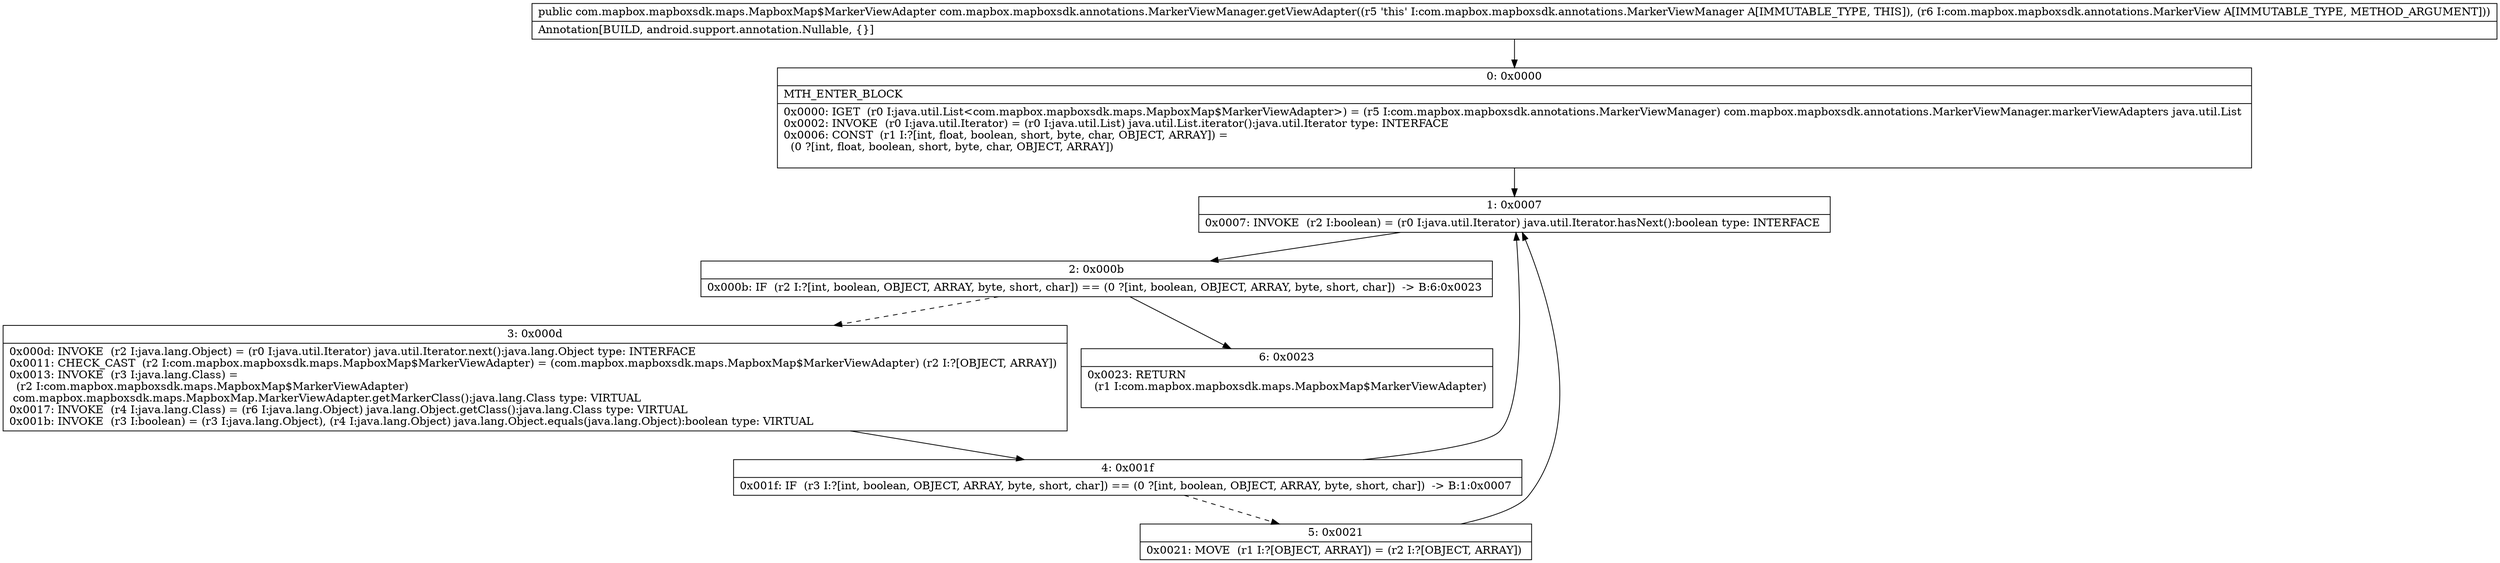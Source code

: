 digraph "CFG forcom.mapbox.mapboxsdk.annotations.MarkerViewManager.getViewAdapter(Lcom\/mapbox\/mapboxsdk\/annotations\/MarkerView;)Lcom\/mapbox\/mapboxsdk\/maps\/MapboxMap$MarkerViewAdapter;" {
Node_0 [shape=record,label="{0\:\ 0x0000|MTH_ENTER_BLOCK\l|0x0000: IGET  (r0 I:java.util.List\<com.mapbox.mapboxsdk.maps.MapboxMap$MarkerViewAdapter\>) = (r5 I:com.mapbox.mapboxsdk.annotations.MarkerViewManager) com.mapbox.mapboxsdk.annotations.MarkerViewManager.markerViewAdapters java.util.List \l0x0002: INVOKE  (r0 I:java.util.Iterator) = (r0 I:java.util.List) java.util.List.iterator():java.util.Iterator type: INTERFACE \l0x0006: CONST  (r1 I:?[int, float, boolean, short, byte, char, OBJECT, ARRAY]) = \l  (0 ?[int, float, boolean, short, byte, char, OBJECT, ARRAY])\l \l}"];
Node_1 [shape=record,label="{1\:\ 0x0007|0x0007: INVOKE  (r2 I:boolean) = (r0 I:java.util.Iterator) java.util.Iterator.hasNext():boolean type: INTERFACE \l}"];
Node_2 [shape=record,label="{2\:\ 0x000b|0x000b: IF  (r2 I:?[int, boolean, OBJECT, ARRAY, byte, short, char]) == (0 ?[int, boolean, OBJECT, ARRAY, byte, short, char])  \-\> B:6:0x0023 \l}"];
Node_3 [shape=record,label="{3\:\ 0x000d|0x000d: INVOKE  (r2 I:java.lang.Object) = (r0 I:java.util.Iterator) java.util.Iterator.next():java.lang.Object type: INTERFACE \l0x0011: CHECK_CAST  (r2 I:com.mapbox.mapboxsdk.maps.MapboxMap$MarkerViewAdapter) = (com.mapbox.mapboxsdk.maps.MapboxMap$MarkerViewAdapter) (r2 I:?[OBJECT, ARRAY]) \l0x0013: INVOKE  (r3 I:java.lang.Class) = \l  (r2 I:com.mapbox.mapboxsdk.maps.MapboxMap$MarkerViewAdapter)\l com.mapbox.mapboxsdk.maps.MapboxMap.MarkerViewAdapter.getMarkerClass():java.lang.Class type: VIRTUAL \l0x0017: INVOKE  (r4 I:java.lang.Class) = (r6 I:java.lang.Object) java.lang.Object.getClass():java.lang.Class type: VIRTUAL \l0x001b: INVOKE  (r3 I:boolean) = (r3 I:java.lang.Object), (r4 I:java.lang.Object) java.lang.Object.equals(java.lang.Object):boolean type: VIRTUAL \l}"];
Node_4 [shape=record,label="{4\:\ 0x001f|0x001f: IF  (r3 I:?[int, boolean, OBJECT, ARRAY, byte, short, char]) == (0 ?[int, boolean, OBJECT, ARRAY, byte, short, char])  \-\> B:1:0x0007 \l}"];
Node_5 [shape=record,label="{5\:\ 0x0021|0x0021: MOVE  (r1 I:?[OBJECT, ARRAY]) = (r2 I:?[OBJECT, ARRAY]) \l}"];
Node_6 [shape=record,label="{6\:\ 0x0023|0x0023: RETURN  \l  (r1 I:com.mapbox.mapboxsdk.maps.MapboxMap$MarkerViewAdapter)\l \l}"];
MethodNode[shape=record,label="{public com.mapbox.mapboxsdk.maps.MapboxMap$MarkerViewAdapter com.mapbox.mapboxsdk.annotations.MarkerViewManager.getViewAdapter((r5 'this' I:com.mapbox.mapboxsdk.annotations.MarkerViewManager A[IMMUTABLE_TYPE, THIS]), (r6 I:com.mapbox.mapboxsdk.annotations.MarkerView A[IMMUTABLE_TYPE, METHOD_ARGUMENT]))  | Annotation[BUILD, android.support.annotation.Nullable, \{\}]\l}"];
MethodNode -> Node_0;
Node_0 -> Node_1;
Node_1 -> Node_2;
Node_2 -> Node_3[style=dashed];
Node_2 -> Node_6;
Node_3 -> Node_4;
Node_4 -> Node_1;
Node_4 -> Node_5[style=dashed];
Node_5 -> Node_1;
}

